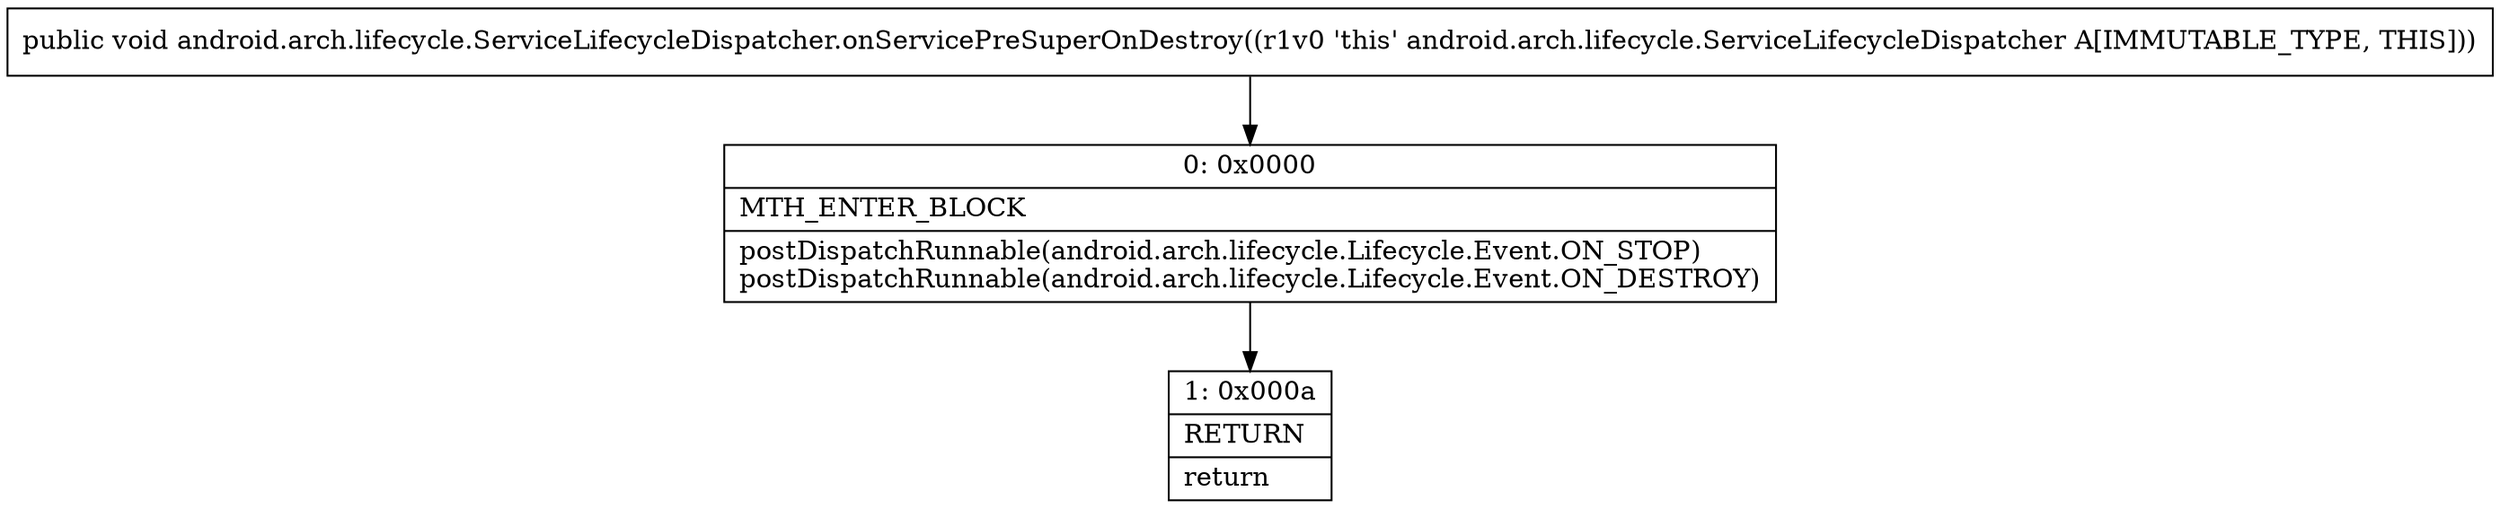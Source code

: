 digraph "CFG forandroid.arch.lifecycle.ServiceLifecycleDispatcher.onServicePreSuperOnDestroy()V" {
Node_0 [shape=record,label="{0\:\ 0x0000|MTH_ENTER_BLOCK\l|postDispatchRunnable(android.arch.lifecycle.Lifecycle.Event.ON_STOP)\lpostDispatchRunnable(android.arch.lifecycle.Lifecycle.Event.ON_DESTROY)\l}"];
Node_1 [shape=record,label="{1\:\ 0x000a|RETURN\l|return\l}"];
MethodNode[shape=record,label="{public void android.arch.lifecycle.ServiceLifecycleDispatcher.onServicePreSuperOnDestroy((r1v0 'this' android.arch.lifecycle.ServiceLifecycleDispatcher A[IMMUTABLE_TYPE, THIS])) }"];
MethodNode -> Node_0;
Node_0 -> Node_1;
}

